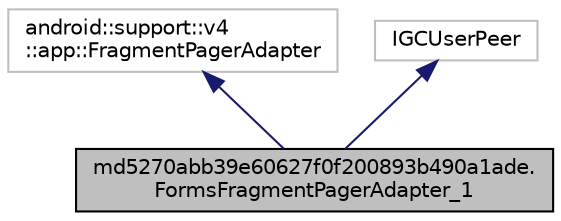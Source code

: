 digraph "md5270abb39e60627f0f200893b490a1ade.FormsFragmentPagerAdapter_1"
{
  edge [fontname="Helvetica",fontsize="10",labelfontname="Helvetica",labelfontsize="10"];
  node [fontname="Helvetica",fontsize="10",shape=record];
  Node0 [label="md5270abb39e60627f0f200893b490a1ade.\lFormsFragmentPagerAdapter_1",height=0.2,width=0.4,color="black", fillcolor="grey75", style="filled", fontcolor="black"];
  Node1 -> Node0 [dir="back",color="midnightblue",fontsize="10",style="solid",fontname="Helvetica"];
  Node1 [label="android::support::v4\l::app::FragmentPagerAdapter",height=0.2,width=0.4,color="grey75", fillcolor="white", style="filled"];
  Node2 -> Node0 [dir="back",color="midnightblue",fontsize="10",style="solid",fontname="Helvetica"];
  Node2 [label="IGCUserPeer",height=0.2,width=0.4,color="grey75", fillcolor="white", style="filled"];
}
